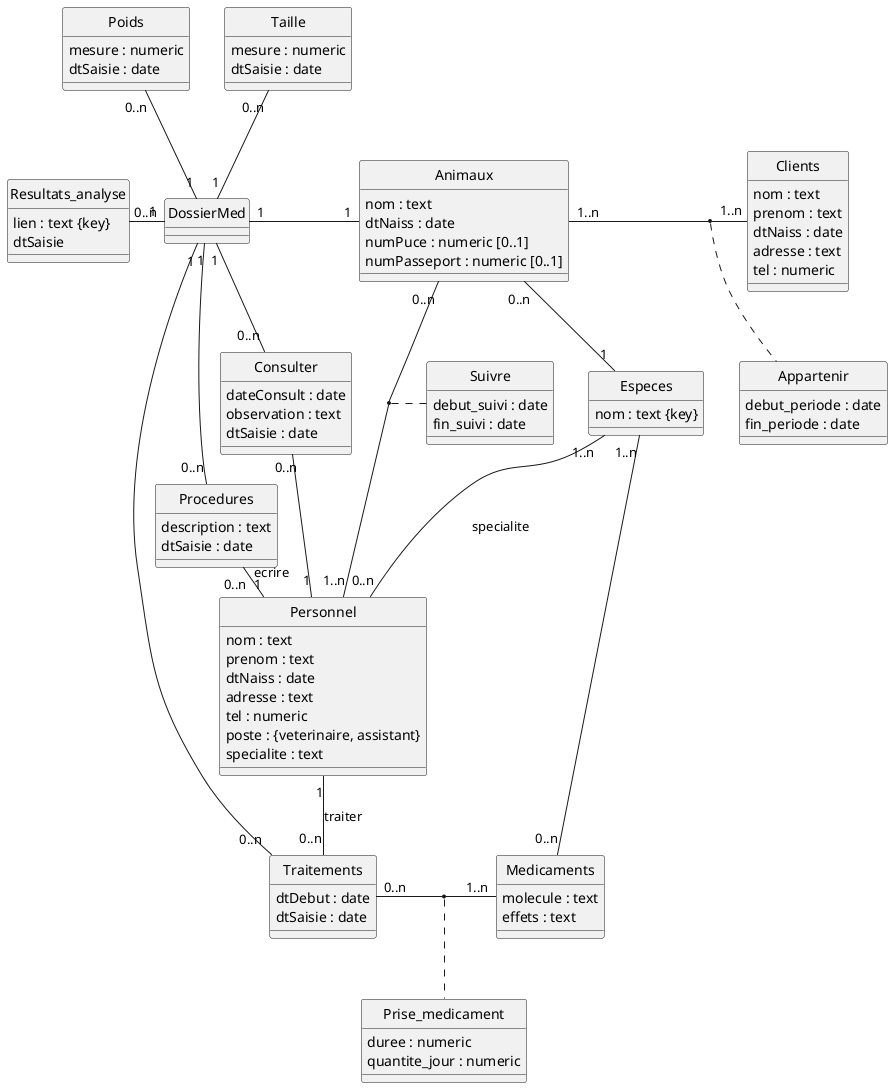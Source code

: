 @startuml
hide circle

class Animaux {
  nom : text
  dtNaiss : date
  numPuce : numeric [0..1]
  numPasseport : numeric [0..1]
}

class Clients {
  nom : text
  prenom : text
  dtNaiss : date
  adresse : text
  tel : numeric
}

class Personnel {
  nom : text
  prenom : text
  dtNaiss : date
  adresse : text
  tel : numeric
  poste : {veterinaire, assistant}
  specialite : text
}

class Medicaments {
  molecule : text
  effets : text
}

class Traitements {
  dtDebut : date
  dtSaisie : date
}

class Resultats_analyse {
  lien : text {key}
  dtSaisie
}

class Consulter {
  dateConsult : date
  observation : text
  dtSaisie : date
}

class Procedures {
  description : text
  dtSaisie : date
}

class Poids {
  mesure : numeric
  dtSaisie : date
}

class Taille {
  mesure : numeric
  dtSaisie : date
}

class Appartenir {
  debut_periode : date
  fin_periode : date
}

class Prise_medicament {
  duree : numeric
  quantite_jour : numeric
}

class Suivre {
  debut_suivi : date
  fin_suivi : date
}

class Especes {
  nom : text {key}
}

class DossierMed {
}


Animaux "1..n" - "1..n" Clients
(Animaux, Clients) .. Appartenir
Consulter "0..n" -- "1" Personnel
Personnel "1" -- "0..n" Traitements : traiter
Animaux "0..n" -- "1..n" Personnel
(Animaux, Personnel) . Suivre
Traitements "0..n" - "1..n" Medicaments
(Medicaments, Traitements) .. Prise_medicament
Procedures "0..n" - "1" Personnel : ecrire
DossierMed "1" - "1" Animaux
Resultats_analyse "0..n" - "1" DossierMed
Poids "0..n" -- "1" DossierMed
Taille "0..n" -- "1" DossierMed
DossierMed "1" -- "0..n" Procedures
DossierMed "1" -- "0..n" Consulter
DossierMed "1" -- "0..n" Traitements
Animaux "0..n" -- "1" Especes
Especes "1..n" -- "0..n" Personnel : specialite
Especes "1..n" -- "0..n" Medicaments


@enduml

Contraintes:

Pour la class "Animaux":
  nom : NOT NULL
  numPuce : UNIQUE
  numPasseport : UNIQUE
  dtNaiss : NOT NULL

Pour la class "Clients"
  nom : NOT NULL
  prenom : NOT NULL
  dtNaiss : NOT NULL
  adresse : NOT NULL
  tel : NOT NULL
  
Pour la class "Personnel"
  nom : NOT NULL
  prenom : NOT NULL
  dtNaiss : NOT NULL
  adresse : NOT NULL
  tel : NOT NULL
  poste : NOT NULL

Pour la class "Medicaments"
  molecule : NOT NULL
  effets : NOT NULL
  
Pour la class "Traitements"
  dtDebut : date
  dtSaisie : date
  
Pour la class "Resultats_analyse"
    dtSaisie: NOT NULL
    
Pour la class "Consulter"
  dateConsult : NOT NULL
  dtSaisie : NOT NULL

Pour la class "Procedures"
  description : NOT NULL
  dtSaisie : NOT NULL

Pour la class "Poids"
  mesure : NOT NULL et mesure > 0
  dtSaisie : NOT NULL
  
Pour la class "Taille"
  mesure : NOT NULL et mesure > 0
  dtSaisie : NOT NULL
  
Pour la class "Appartenir" 
  debut_periode : NOT NULL
  fin_periode : NOT NULL

Pour la class "Prise_medicament" 
  duree : NOT NULL duree > 0
  quantite_jour : NOT NULL quantite_jour > 0
  
Pour la class "Suivre"
  debut_suivi : NOT NULL
  fin_suivi : NOT NULL
